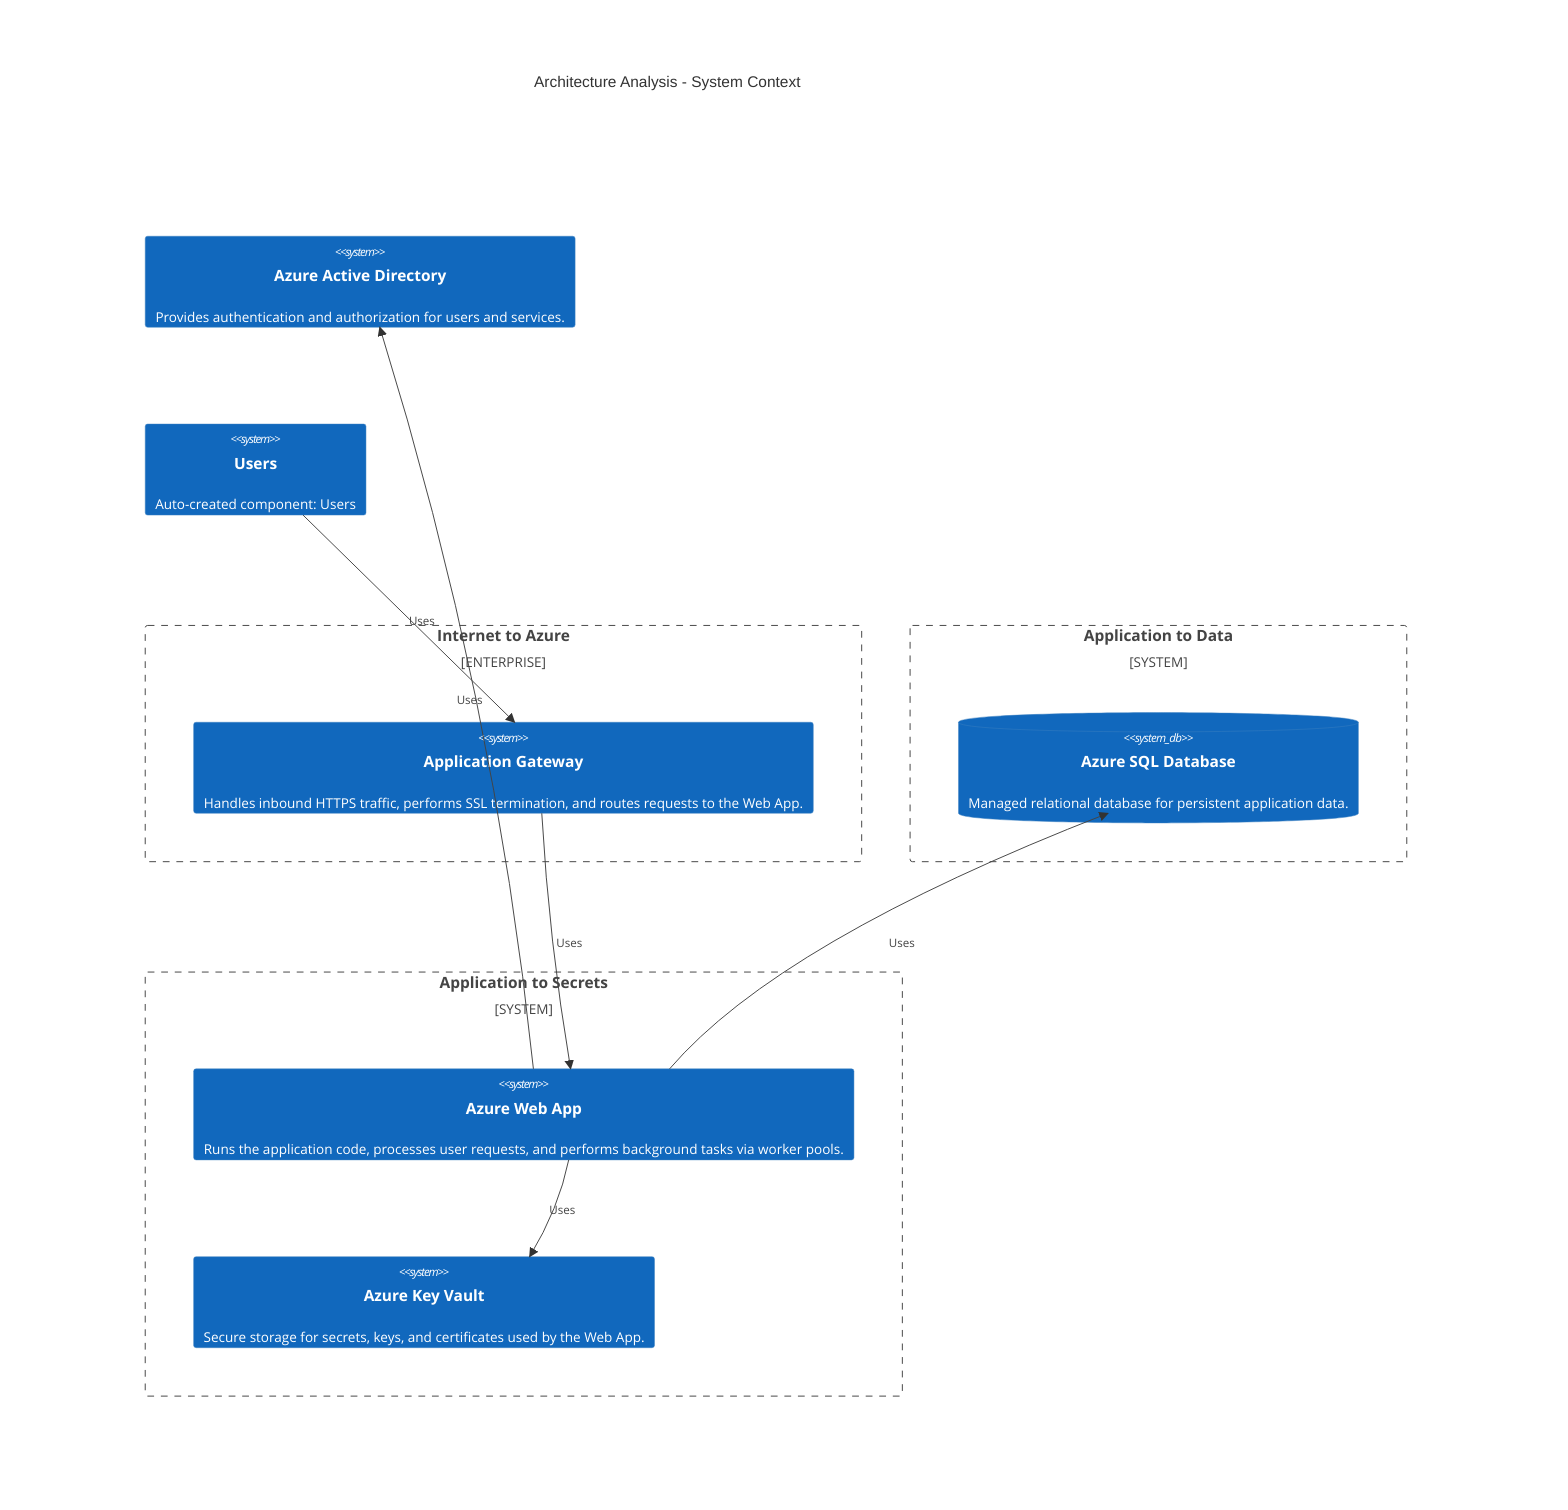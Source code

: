 C4Context
    title Architecture Analysis - System Context
    Enterprise_Boundary(tb_Internet_to_Azure, "Internet to Azure") {
        System(Application_Gateway, "Application Gateway", "Handles inbound HTTPS traffic, performs SSL termination, and routes requests to the Web App.")
    }
    System_Boundary(tb_Application_to_Data, "Application to Data") {
        System(Azure_Web_App, "Azure Web App", "Runs the application code, processes user requests, and performs background tasks via worker pools.")
        SystemDb(Azure_SQL_Database, "Azure SQL Database", "Managed relational database for persistent application data.")
    }
    System_Boundary(tb_Application_to_Secrets, "Application to Secrets") {
        System(Azure_Web_App, "Azure Web App", "Runs the application code, processes user requests, and performs background tasks via worker pools.")
        System(Azure_Key_Vault, "Azure Key Vault", "Secure storage for secrets, keys, and certificates used by the Web App.")
    }
    System(Azure_Active_Directory, "Azure Active Directory", "Provides authentication and authorization for users and services.")
    System(Users, "Users", "Auto-created component: Users")

    Rel(Users, Application_Gateway, "Uses")
    Rel(Application_Gateway, Azure_Web_App, "Uses")
    Rel(Azure_Web_App, Azure_SQL_Database, "Uses")
    Rel(Azure_Web_App, Azure_Key_Vault, "Uses")
    Rel(Azure_Web_App, Azure_Active_Directory, "Uses")
